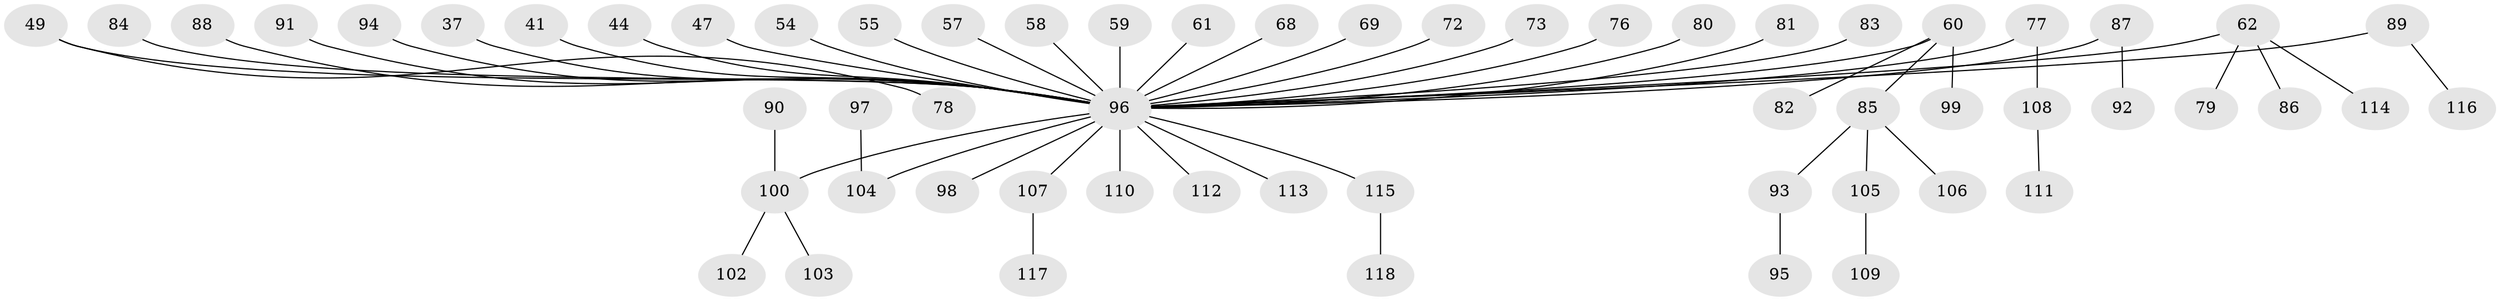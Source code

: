 // original degree distribution, {3: 0.1440677966101695, 6: 0.03389830508474576, 2: 0.2033898305084746, 4: 0.07627118644067797, 8: 0.00847457627118644, 5: 0.00847457627118644, 1: 0.5254237288135594}
// Generated by graph-tools (version 1.1) at 2025/52/03/09/25 04:52:38]
// undirected, 59 vertices, 58 edges
graph export_dot {
graph [start="1"]
  node [color=gray90,style=filled];
  37;
  41;
  44;
  47;
  49;
  54;
  55;
  57;
  58;
  59;
  60 [super="+34"];
  61;
  62 [super="+39"];
  68;
  69;
  72;
  73;
  76;
  77 [super="+64"];
  78;
  79;
  80;
  81 [super="+22"];
  82;
  83;
  84;
  85;
  86;
  87;
  88;
  89;
  90;
  91;
  92;
  93;
  94;
  95;
  96 [super="+52+71"];
  97;
  98;
  99;
  100 [super="+32+29"];
  102;
  103;
  104 [super="+30+31+75+63"];
  105;
  106;
  107 [super="+101"];
  108 [super="+74"];
  109;
  110;
  111;
  112;
  113;
  114;
  115 [super="+20+45"];
  116;
  117;
  118;
  37 -- 96;
  41 -- 96;
  44 -- 96;
  47 -- 96;
  49 -- 78;
  49 -- 96;
  54 -- 96;
  55 -- 96;
  57 -- 96;
  58 -- 96;
  59 -- 96;
  60 -- 82;
  60 -- 85;
  60 -- 99;
  60 -- 96;
  61 -- 96;
  62 -- 79;
  62 -- 114;
  62 -- 86;
  62 -- 96;
  68 -- 96;
  69 -- 96;
  72 -- 96;
  73 -- 96;
  76 -- 96;
  77 -- 108;
  77 -- 96;
  80 -- 96;
  81 -- 96;
  83 -- 96;
  84 -- 96;
  85 -- 93;
  85 -- 105;
  85 -- 106;
  87 -- 92;
  87 -- 96;
  88 -- 96;
  89 -- 116;
  89 -- 96;
  90 -- 100;
  91 -- 96;
  93 -- 95;
  94 -- 96;
  96 -- 98;
  96 -- 113;
  96 -- 100;
  96 -- 104;
  96 -- 107;
  96 -- 110;
  96 -- 112;
  96 -- 115;
  97 -- 104;
  100 -- 103;
  100 -- 102;
  105 -- 109;
  107 -- 117;
  108 -- 111;
  115 -- 118;
}
